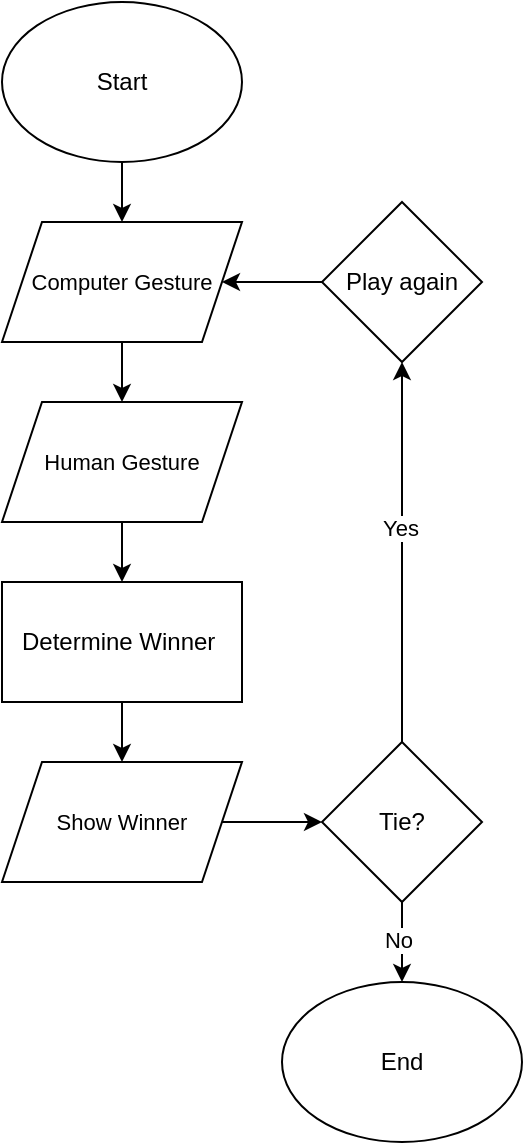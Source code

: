 <mxfile version="24.0.1" type="github">
  <diagram id="C5RBs43oDa-KdzZeNtuy" name="Page-1">
    <mxGraphModel dx="1186" dy="571" grid="1" gridSize="10" guides="1" tooltips="1" connect="1" arrows="1" fold="1" page="1" pageScale="1" pageWidth="827" pageHeight="1169" math="0" shadow="0">
      <root>
        <mxCell id="WIyWlLk6GJQsqaUBKTNV-0" />
        <mxCell id="WIyWlLk6GJQsqaUBKTNV-1" parent="WIyWlLk6GJQsqaUBKTNV-0" />
        <mxCell id="YIzmQOWCm285_rni6knF-16" value="" style="edgeStyle=orthogonalEdgeStyle;rounded=0;orthogonalLoop=1;jettySize=auto;html=1;" parent="WIyWlLk6GJQsqaUBKTNV-1" source="YIzmQOWCm285_rni6knF-4" target="YIzmQOWCm285_rni6knF-6" edge="1">
          <mxGeometry relative="1" as="geometry" />
        </mxCell>
        <mxCell id="YIzmQOWCm285_rni6knF-4" value="Start" style="ellipse;whiteSpace=wrap;html=1;" parent="WIyWlLk6GJQsqaUBKTNV-1" vertex="1">
          <mxGeometry x="160" y="40" width="120" height="80" as="geometry" />
        </mxCell>
        <mxCell id="YIzmQOWCm285_rni6knF-5" value="End" style="ellipse;whiteSpace=wrap;html=1;" parent="WIyWlLk6GJQsqaUBKTNV-1" vertex="1">
          <mxGeometry x="300" y="530" width="120" height="80" as="geometry" />
        </mxCell>
        <mxCell id="YIzmQOWCm285_rni6knF-8" value="" style="edgeStyle=orthogonalEdgeStyle;rounded=0;orthogonalLoop=1;jettySize=auto;html=1;" parent="WIyWlLk6GJQsqaUBKTNV-1" source="YIzmQOWCm285_rni6knF-6" target="YIzmQOWCm285_rni6knF-7" edge="1">
          <mxGeometry relative="1" as="geometry" />
        </mxCell>
        <mxCell id="YIzmQOWCm285_rni6knF-6" value="&lt;font style=&quot;font-size: 11px;&quot;&gt;Computer Gesture&lt;/font&gt;" style="shape=parallelogram;perimeter=parallelogramPerimeter;whiteSpace=wrap;html=1;fixedSize=1;" parent="WIyWlLk6GJQsqaUBKTNV-1" vertex="1">
          <mxGeometry x="160" y="150" width="120" height="60" as="geometry" />
        </mxCell>
        <mxCell id="YIzmQOWCm285_rni6knF-10" value="" style="edgeStyle=orthogonalEdgeStyle;rounded=0;orthogonalLoop=1;jettySize=auto;html=1;" parent="WIyWlLk6GJQsqaUBKTNV-1" source="YIzmQOWCm285_rni6knF-7" target="YIzmQOWCm285_rni6knF-9" edge="1">
          <mxGeometry relative="1" as="geometry" />
        </mxCell>
        <mxCell id="YIzmQOWCm285_rni6knF-7" value="&lt;font style=&quot;font-size: 11px;&quot;&gt;Human Gesture&lt;/font&gt;" style="shape=parallelogram;perimeter=parallelogramPerimeter;whiteSpace=wrap;html=1;fixedSize=1;" parent="WIyWlLk6GJQsqaUBKTNV-1" vertex="1">
          <mxGeometry x="160" y="240" width="120" height="60" as="geometry" />
        </mxCell>
        <mxCell id="YIzmQOWCm285_rni6knF-35" value="" style="edgeStyle=orthogonalEdgeStyle;rounded=0;orthogonalLoop=1;jettySize=auto;html=1;" parent="WIyWlLk6GJQsqaUBKTNV-1" source="YIzmQOWCm285_rni6knF-9" target="YIzmQOWCm285_rni6knF-28" edge="1">
          <mxGeometry relative="1" as="geometry" />
        </mxCell>
        <mxCell id="YIzmQOWCm285_rni6knF-9" value="Determine Winner&amp;nbsp;" style="rounded=0;whiteSpace=wrap;html=1;" parent="WIyWlLk6GJQsqaUBKTNV-1" vertex="1">
          <mxGeometry x="160" y="330" width="120" height="60" as="geometry" />
        </mxCell>
        <mxCell id="YIzmQOWCm285_rni6knF-25" value="" style="edgeStyle=orthogonalEdgeStyle;rounded=0;orthogonalLoop=1;jettySize=auto;html=1;entryX=0.5;entryY=1;entryDx=0;entryDy=0;" parent="WIyWlLk6GJQsqaUBKTNV-1" source="YIzmQOWCm285_rni6knF-19" target="YIzmQOWCm285_rni6knF-32" edge="1">
          <mxGeometry relative="1" as="geometry">
            <mxPoint x="340" y="460" as="targetPoint" />
          </mxGeometry>
        </mxCell>
        <mxCell id="YIzmQOWCm285_rni6knF-31" value="Yes" style="edgeLabel;html=1;align=center;verticalAlign=middle;resizable=0;points=[];" parent="YIzmQOWCm285_rni6knF-25" vertex="1" connectable="0">
          <mxGeometry x="0.132" y="1" relative="1" as="geometry">
            <mxPoint as="offset" />
          </mxGeometry>
        </mxCell>
        <mxCell id="YIzmQOWCm285_rni6knF-36" value="" style="edgeStyle=orthogonalEdgeStyle;rounded=0;orthogonalLoop=1;jettySize=auto;html=1;" parent="WIyWlLk6GJQsqaUBKTNV-1" source="YIzmQOWCm285_rni6knF-19" target="YIzmQOWCm285_rni6knF-5" edge="1">
          <mxGeometry relative="1" as="geometry" />
        </mxCell>
        <mxCell id="YIzmQOWCm285_rni6knF-37" value="No" style="edgeLabel;html=1;align=center;verticalAlign=middle;resizable=0;points=[];" parent="YIzmQOWCm285_rni6knF-36" vertex="1" connectable="0">
          <mxGeometry x="-0.041" y="-2" relative="1" as="geometry">
            <mxPoint as="offset" />
          </mxGeometry>
        </mxCell>
        <mxCell id="YIzmQOWCm285_rni6knF-19" value="Tie?" style="rhombus;whiteSpace=wrap;html=1;" parent="WIyWlLk6GJQsqaUBKTNV-1" vertex="1">
          <mxGeometry x="320" y="410" width="80" height="80" as="geometry" />
        </mxCell>
        <mxCell id="YIzmQOWCm285_rni6knF-34" value="" style="edgeStyle=orthogonalEdgeStyle;rounded=0;orthogonalLoop=1;jettySize=auto;html=1;" parent="WIyWlLk6GJQsqaUBKTNV-1" source="YIzmQOWCm285_rni6knF-28" target="YIzmQOWCm285_rni6knF-19" edge="1">
          <mxGeometry relative="1" as="geometry" />
        </mxCell>
        <mxCell id="YIzmQOWCm285_rni6knF-28" value="&lt;font style=&quot;font-size: 11px;&quot;&gt;Show Winner&lt;/font&gt;" style="shape=parallelogram;perimeter=parallelogramPerimeter;whiteSpace=wrap;html=1;fixedSize=1;" parent="WIyWlLk6GJQsqaUBKTNV-1" vertex="1">
          <mxGeometry x="160" y="420" width="120" height="60" as="geometry" />
        </mxCell>
        <mxCell id="YIzmQOWCm285_rni6knF-33" value="" style="edgeStyle=orthogonalEdgeStyle;rounded=0;orthogonalLoop=1;jettySize=auto;html=1;" parent="WIyWlLk6GJQsqaUBKTNV-1" source="YIzmQOWCm285_rni6knF-32" target="YIzmQOWCm285_rni6knF-6" edge="1">
          <mxGeometry relative="1" as="geometry" />
        </mxCell>
        <mxCell id="YIzmQOWCm285_rni6knF-32" value="Play again" style="rhombus;whiteSpace=wrap;html=1;" parent="WIyWlLk6GJQsqaUBKTNV-1" vertex="1">
          <mxGeometry x="320" y="140" width="80" height="80" as="geometry" />
        </mxCell>
      </root>
    </mxGraphModel>
  </diagram>
</mxfile>
